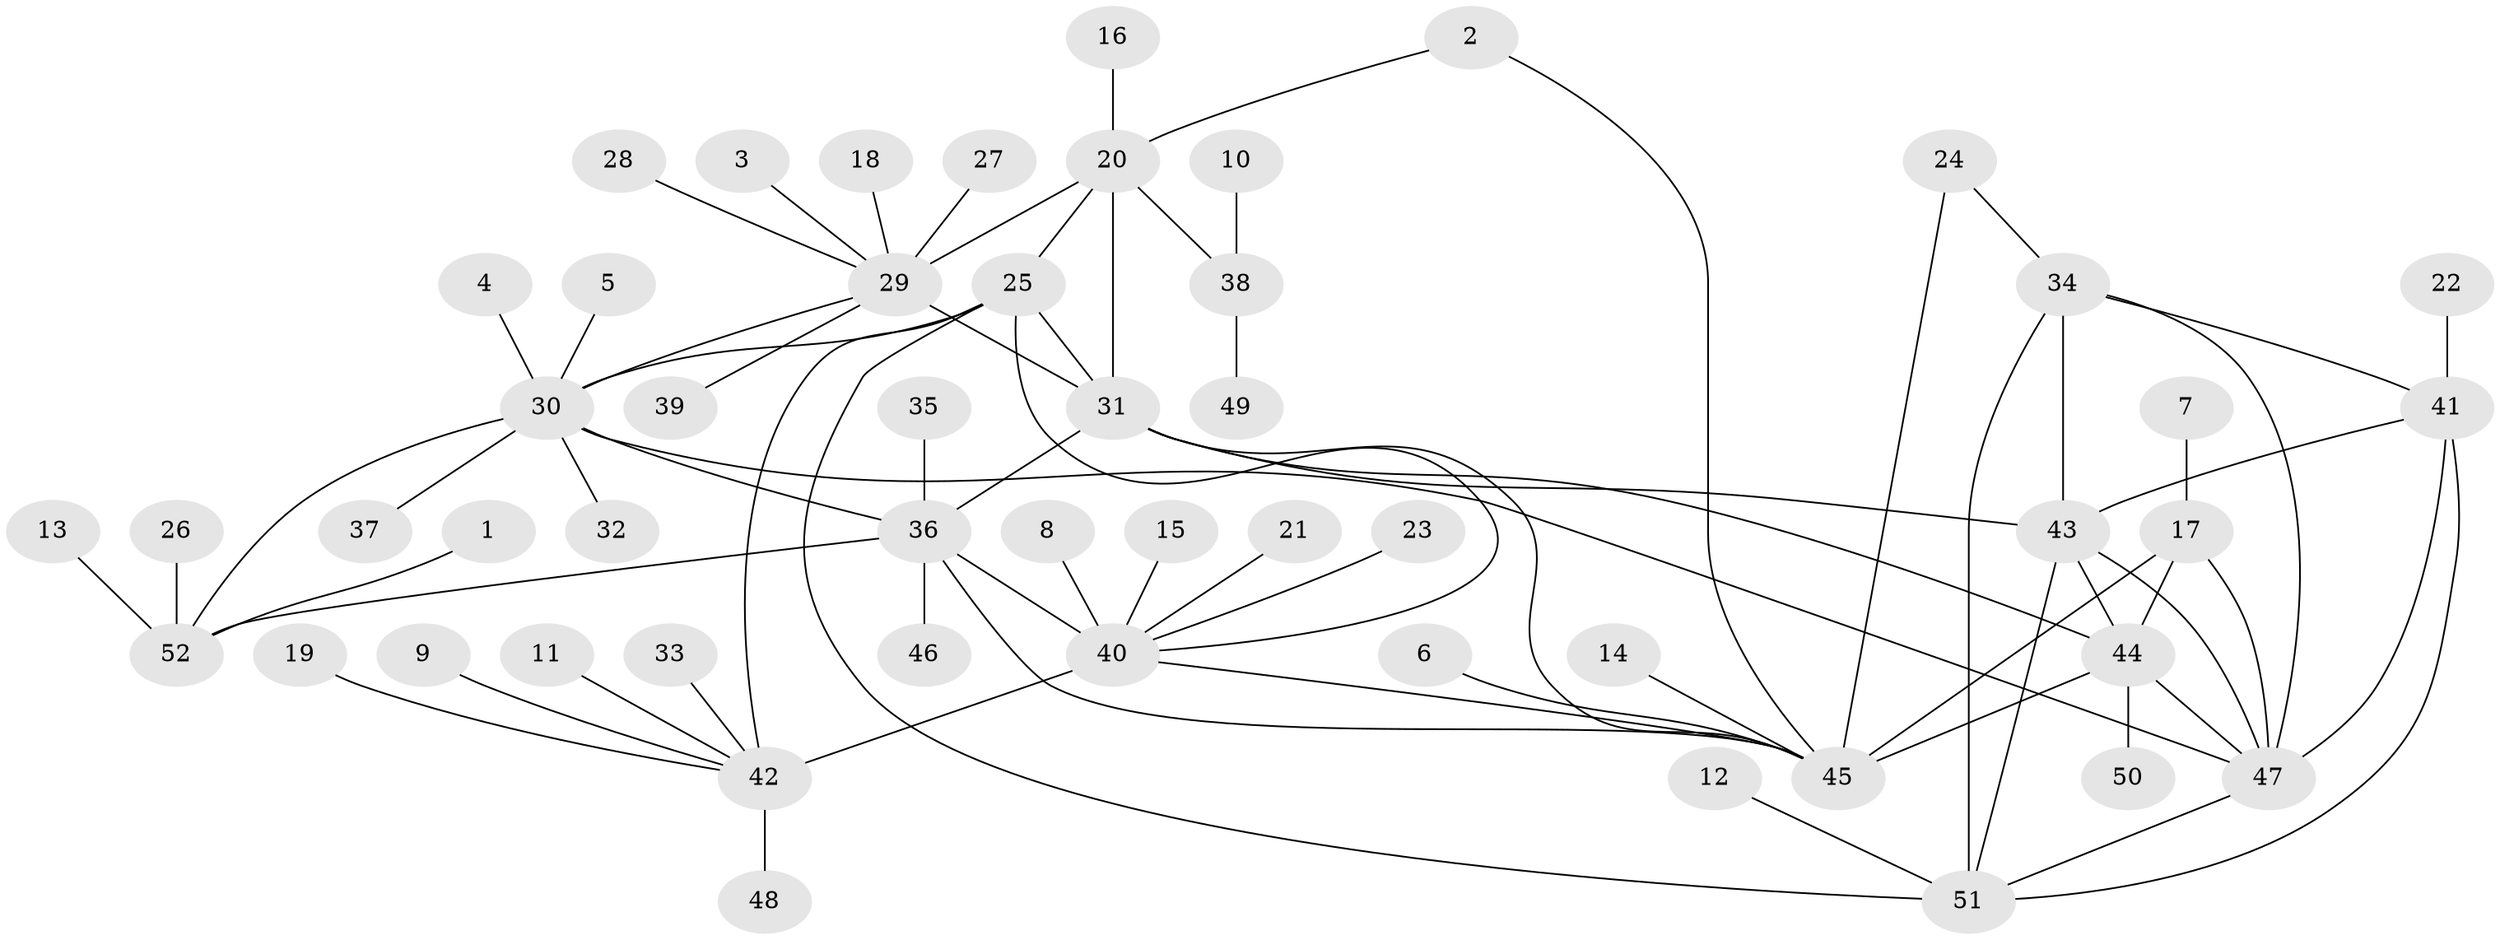 // original degree distribution, {6: 0.03875968992248062, 14: 0.007751937984496124, 11: 0.03875968992248062, 7: 0.046511627906976744, 8: 0.031007751937984496, 12: 0.015503875968992248, 9: 0.015503875968992248, 5: 0.023255813953488372, 10: 0.015503875968992248, 13: 0.007751937984496124, 2: 0.11627906976744186, 1: 0.6124031007751938, 3: 0.031007751937984496}
// Generated by graph-tools (version 1.1) at 2025/37/03/04/25 23:37:44]
// undirected, 52 vertices, 75 edges
graph export_dot {
  node [color=gray90,style=filled];
  1;
  2;
  3;
  4;
  5;
  6;
  7;
  8;
  9;
  10;
  11;
  12;
  13;
  14;
  15;
  16;
  17;
  18;
  19;
  20;
  21;
  22;
  23;
  24;
  25;
  26;
  27;
  28;
  29;
  30;
  31;
  32;
  33;
  34;
  35;
  36;
  37;
  38;
  39;
  40;
  41;
  42;
  43;
  44;
  45;
  46;
  47;
  48;
  49;
  50;
  51;
  52;
  1 -- 52 [weight=1.0];
  2 -- 20 [weight=1.0];
  2 -- 45 [weight=1.0];
  3 -- 29 [weight=1.0];
  4 -- 30 [weight=1.0];
  5 -- 30 [weight=1.0];
  6 -- 45 [weight=1.0];
  7 -- 17 [weight=1.0];
  8 -- 40 [weight=1.0];
  9 -- 42 [weight=1.0];
  10 -- 38 [weight=1.0];
  11 -- 42 [weight=1.0];
  12 -- 51 [weight=1.0];
  13 -- 52 [weight=1.0];
  14 -- 45 [weight=1.0];
  15 -- 40 [weight=1.0];
  16 -- 20 [weight=1.0];
  17 -- 44 [weight=3.0];
  17 -- 45 [weight=6.0];
  17 -- 47 [weight=1.0];
  18 -- 29 [weight=1.0];
  19 -- 42 [weight=1.0];
  20 -- 25 [weight=1.0];
  20 -- 29 [weight=3.0];
  20 -- 31 [weight=2.0];
  20 -- 38 [weight=1.0];
  21 -- 40 [weight=1.0];
  22 -- 41 [weight=1.0];
  23 -- 40 [weight=1.0];
  24 -- 34 [weight=1.0];
  24 -- 45 [weight=1.0];
  25 -- 30 [weight=1.0];
  25 -- 31 [weight=1.0];
  25 -- 40 [weight=1.0];
  25 -- 42 [weight=4.0];
  25 -- 51 [weight=1.0];
  26 -- 52 [weight=1.0];
  27 -- 29 [weight=1.0];
  28 -- 29 [weight=1.0];
  29 -- 30 [weight=1.0];
  29 -- 31 [weight=6.0];
  29 -- 39 [weight=1.0];
  30 -- 32 [weight=1.0];
  30 -- 36 [weight=4.0];
  30 -- 37 [weight=1.0];
  30 -- 47 [weight=1.0];
  30 -- 52 [weight=4.0];
  31 -- 36 [weight=1.0];
  31 -- 43 [weight=1.0];
  31 -- 44 [weight=1.0];
  31 -- 45 [weight=1.0];
  33 -- 42 [weight=1.0];
  34 -- 41 [weight=2.0];
  34 -- 43 [weight=2.0];
  34 -- 47 [weight=2.0];
  34 -- 51 [weight=2.0];
  35 -- 36 [weight=1.0];
  36 -- 40 [weight=1.0];
  36 -- 45 [weight=1.0];
  36 -- 46 [weight=1.0];
  36 -- 52 [weight=1.0];
  38 -- 49 [weight=1.0];
  40 -- 42 [weight=4.0];
  40 -- 45 [weight=1.0];
  41 -- 43 [weight=1.0];
  41 -- 47 [weight=1.0];
  41 -- 51 [weight=1.0];
  42 -- 48 [weight=1.0];
  43 -- 44 [weight=1.0];
  43 -- 47 [weight=1.0];
  43 -- 51 [weight=1.0];
  44 -- 45 [weight=2.0];
  44 -- 47 [weight=1.0];
  44 -- 50 [weight=1.0];
  47 -- 51 [weight=1.0];
}
